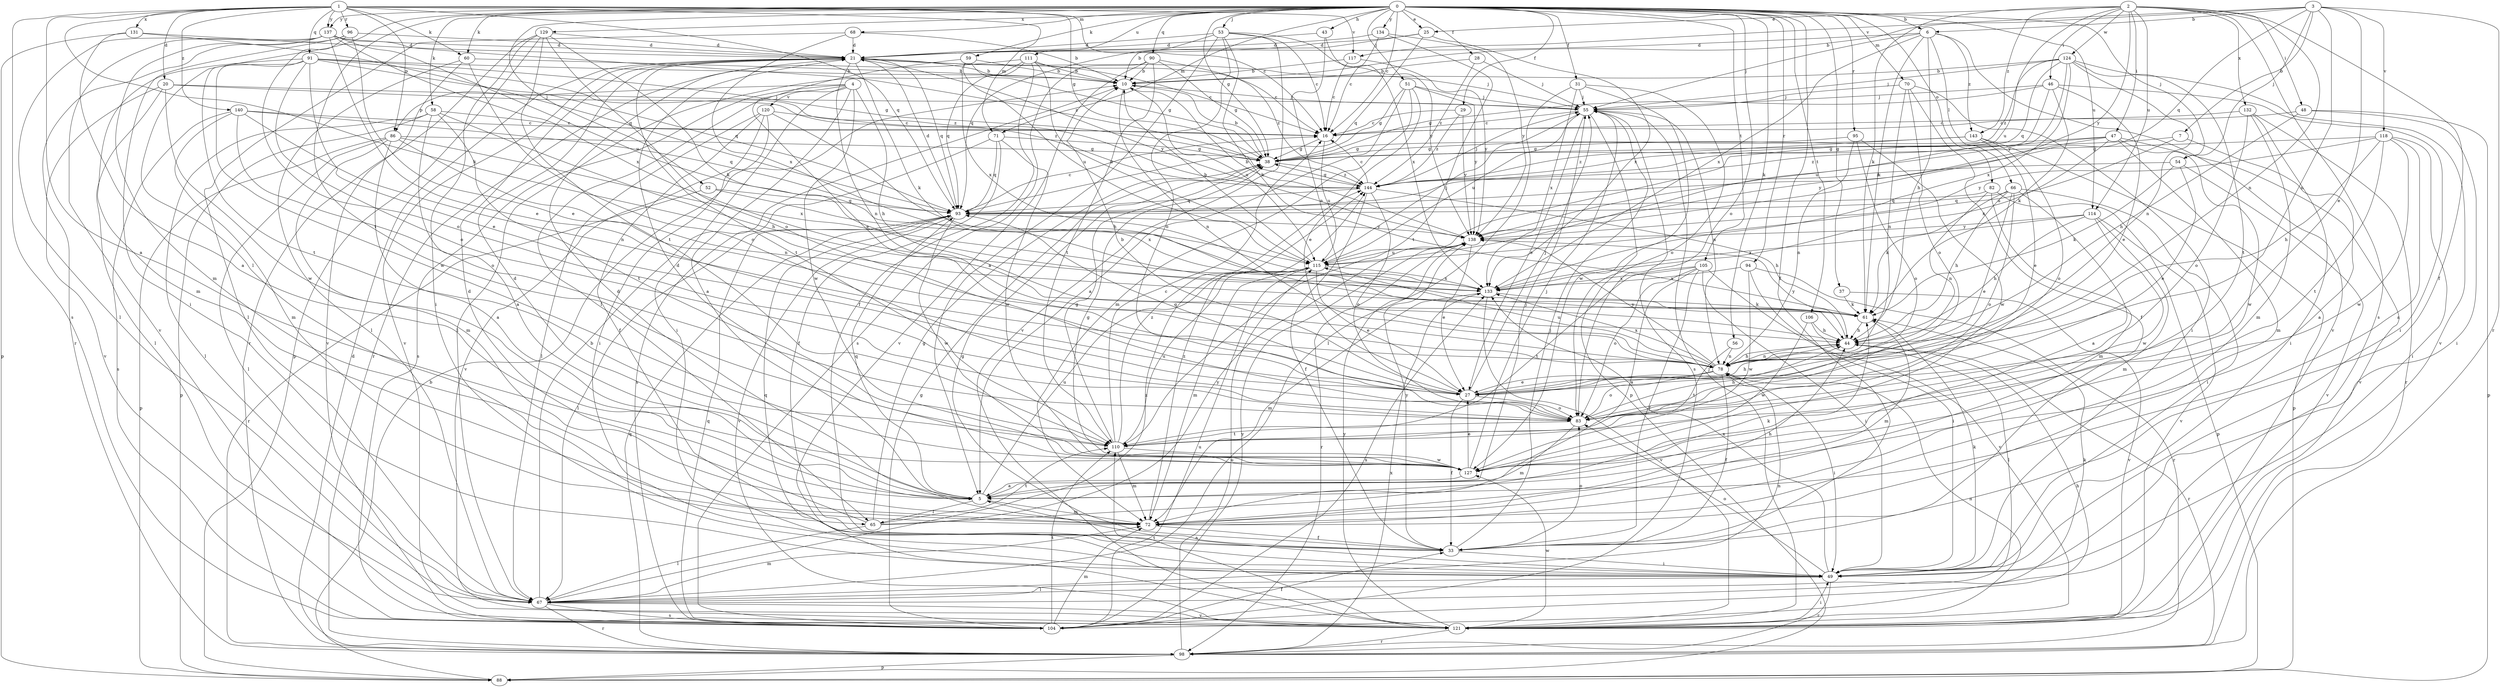 strict digraph  {
0;
1;
2;
3;
4;
5;
6;
7;
10;
16;
20;
21;
25;
27;
28;
29;
31;
33;
37;
38;
43;
44;
46;
47;
48;
49;
51;
52;
53;
54;
55;
56;
58;
59;
60;
61;
65;
66;
67;
68;
70;
71;
72;
78;
82;
83;
86;
88;
90;
91;
93;
94;
95;
96;
98;
104;
105;
106;
110;
111;
114;
115;
117;
118;
120;
121;
124;
127;
129;
131;
132;
133;
134;
137;
138;
140;
143;
144;
0 -> 6  [label=b];
0 -> 16  [label=c];
0 -> 25  [label=e];
0 -> 28  [label=f];
0 -> 29  [label=f];
0 -> 31  [label=f];
0 -> 33  [label=f];
0 -> 37  [label=g];
0 -> 38  [label=g];
0 -> 43  [label=h];
0 -> 51  [label=j];
0 -> 52  [label=j];
0 -> 53  [label=j];
0 -> 54  [label=j];
0 -> 56  [label=k];
0 -> 58  [label=k];
0 -> 59  [label=k];
0 -> 60  [label=k];
0 -> 65  [label=l];
0 -> 68  [label=m];
0 -> 70  [label=m];
0 -> 71  [label=m];
0 -> 82  [label=o];
0 -> 83  [label=o];
0 -> 90  [label=q];
0 -> 94  [label=r];
0 -> 95  [label=r];
0 -> 105  [label=t];
0 -> 106  [label=t];
0 -> 110  [label=t];
0 -> 111  [label=u];
0 -> 114  [label=u];
0 -> 129  [label=x];
0 -> 134  [label=y];
0 -> 137  [label=y];
1 -> 5  [label=a];
1 -> 16  [label=c];
1 -> 20  [label=d];
1 -> 38  [label=g];
1 -> 60  [label=k];
1 -> 61  [label=k];
1 -> 71  [label=m];
1 -> 86  [label=p];
1 -> 91  [label=q];
1 -> 93  [label=q];
1 -> 96  [label=r];
1 -> 104  [label=s];
1 -> 117  [label=v];
1 -> 131  [label=x];
1 -> 137  [label=y];
1 -> 140  [label=z];
2 -> 25  [label=e];
2 -> 33  [label=f];
2 -> 46  [label=i];
2 -> 47  [label=i];
2 -> 48  [label=i];
2 -> 61  [label=k];
2 -> 78  [label=n];
2 -> 104  [label=s];
2 -> 114  [label=u];
2 -> 115  [label=u];
2 -> 124  [label=w];
2 -> 132  [label=x];
2 -> 138  [label=y];
2 -> 143  [label=z];
3 -> 6  [label=b];
3 -> 7  [label=b];
3 -> 10  [label=b];
3 -> 27  [label=e];
3 -> 54  [label=j];
3 -> 78  [label=n];
3 -> 93  [label=q];
3 -> 98  [label=r];
3 -> 117  [label=v];
3 -> 118  [label=v];
4 -> 5  [label=a];
4 -> 44  [label=h];
4 -> 49  [label=i];
4 -> 65  [label=l];
4 -> 86  [label=p];
4 -> 104  [label=s];
4 -> 120  [label=v];
4 -> 127  [label=w];
5 -> 21  [label=d];
5 -> 55  [label=j];
5 -> 65  [label=l];
5 -> 72  [label=m];
5 -> 93  [label=q];
5 -> 115  [label=u];
6 -> 21  [label=d];
6 -> 44  [label=h];
6 -> 55  [label=j];
6 -> 61  [label=k];
6 -> 66  [label=l];
6 -> 121  [label=v];
6 -> 133  [label=x];
6 -> 143  [label=z];
7 -> 5  [label=a];
7 -> 38  [label=g];
7 -> 115  [label=u];
10 -> 55  [label=j];
10 -> 78  [label=n];
10 -> 115  [label=u];
16 -> 38  [label=g];
16 -> 115  [label=u];
20 -> 55  [label=j];
20 -> 67  [label=l];
20 -> 121  [label=v];
20 -> 127  [label=w];
20 -> 144  [label=z];
21 -> 10  [label=b];
21 -> 16  [label=c];
21 -> 55  [label=j];
21 -> 61  [label=k];
21 -> 78  [label=n];
21 -> 93  [label=q];
21 -> 110  [label=t];
21 -> 121  [label=v];
21 -> 138  [label=y];
25 -> 10  [label=b];
25 -> 21  [label=d];
25 -> 93  [label=q];
25 -> 133  [label=x];
27 -> 10  [label=b];
27 -> 33  [label=f];
27 -> 44  [label=h];
27 -> 55  [label=j];
27 -> 83  [label=o];
27 -> 93  [label=q];
28 -> 10  [label=b];
28 -> 55  [label=j];
28 -> 144  [label=z];
29 -> 16  [label=c];
29 -> 138  [label=y];
29 -> 144  [label=z];
31 -> 55  [label=j];
31 -> 67  [label=l];
31 -> 83  [label=o];
31 -> 127  [label=w];
31 -> 133  [label=x];
33 -> 38  [label=g];
33 -> 49  [label=i];
33 -> 55  [label=j];
33 -> 83  [label=o];
33 -> 138  [label=y];
37 -> 61  [label=k];
37 -> 121  [label=v];
38 -> 10  [label=b];
38 -> 144  [label=z];
43 -> 21  [label=d];
43 -> 78  [label=n];
43 -> 133  [label=x];
44 -> 78  [label=n];
44 -> 98  [label=r];
44 -> 138  [label=y];
46 -> 27  [label=e];
46 -> 38  [label=g];
46 -> 49  [label=i];
46 -> 55  [label=j];
46 -> 61  [label=k];
46 -> 115  [label=u];
47 -> 38  [label=g];
47 -> 72  [label=m];
47 -> 121  [label=v];
47 -> 127  [label=w];
47 -> 133  [label=x];
47 -> 138  [label=y];
47 -> 144  [label=z];
48 -> 16  [label=c];
48 -> 44  [label=h];
48 -> 49  [label=i];
48 -> 88  [label=p];
49 -> 5  [label=a];
49 -> 61  [label=k];
49 -> 67  [label=l];
49 -> 83  [label=o];
49 -> 93  [label=q];
49 -> 98  [label=r];
49 -> 133  [label=x];
51 -> 5  [label=a];
51 -> 27  [label=e];
51 -> 38  [label=g];
51 -> 55  [label=j];
51 -> 72  [label=m];
51 -> 138  [label=y];
52 -> 93  [label=q];
52 -> 98  [label=r];
52 -> 133  [label=x];
53 -> 5  [label=a];
53 -> 16  [label=c];
53 -> 21  [label=d];
53 -> 61  [label=k];
53 -> 83  [label=o];
53 -> 93  [label=q];
53 -> 121  [label=v];
53 -> 138  [label=y];
54 -> 27  [label=e];
54 -> 61  [label=k];
54 -> 121  [label=v];
54 -> 144  [label=z];
55 -> 16  [label=c];
55 -> 27  [label=e];
55 -> 78  [label=n];
55 -> 88  [label=p];
55 -> 104  [label=s];
55 -> 115  [label=u];
56 -> 78  [label=n];
56 -> 110  [label=t];
58 -> 5  [label=a];
58 -> 16  [label=c];
58 -> 44  [label=h];
58 -> 67  [label=l];
58 -> 88  [label=p];
58 -> 110  [label=t];
59 -> 10  [label=b];
59 -> 27  [label=e];
59 -> 38  [label=g];
59 -> 115  [label=u];
59 -> 133  [label=x];
60 -> 10  [label=b];
60 -> 67  [label=l];
60 -> 83  [label=o];
60 -> 121  [label=v];
61 -> 44  [label=h];
61 -> 72  [label=m];
65 -> 21  [label=d];
65 -> 38  [label=g];
65 -> 61  [label=k];
65 -> 67  [label=l];
65 -> 110  [label=t];
65 -> 138  [label=y];
66 -> 5  [label=a];
66 -> 27  [label=e];
66 -> 44  [label=h];
66 -> 49  [label=i];
66 -> 61  [label=k];
66 -> 83  [label=o];
66 -> 93  [label=q];
67 -> 10  [label=b];
67 -> 61  [label=k];
67 -> 72  [label=m];
67 -> 78  [label=n];
67 -> 98  [label=r];
67 -> 104  [label=s];
67 -> 121  [label=v];
67 -> 144  [label=z];
68 -> 10  [label=b];
68 -> 21  [label=d];
68 -> 67  [label=l];
68 -> 133  [label=x];
70 -> 33  [label=f];
70 -> 49  [label=i];
70 -> 55  [label=j];
70 -> 78  [label=n];
70 -> 83  [label=o];
71 -> 33  [label=f];
71 -> 38  [label=g];
71 -> 93  [label=q];
71 -> 104  [label=s];
71 -> 127  [label=w];
72 -> 21  [label=d];
72 -> 33  [label=f];
72 -> 44  [label=h];
72 -> 144  [label=z];
78 -> 27  [label=e];
78 -> 33  [label=f];
78 -> 44  [label=h];
78 -> 49  [label=i];
78 -> 83  [label=o];
78 -> 115  [label=u];
78 -> 133  [label=x];
78 -> 138  [label=y];
82 -> 72  [label=m];
82 -> 78  [label=n];
82 -> 88  [label=p];
82 -> 93  [label=q];
83 -> 44  [label=h];
83 -> 72  [label=m];
83 -> 110  [label=t];
86 -> 5  [label=a];
86 -> 38  [label=g];
86 -> 67  [label=l];
86 -> 72  [label=m];
86 -> 78  [label=n];
86 -> 88  [label=p];
86 -> 133  [label=x];
88 -> 10  [label=b];
90 -> 10  [label=b];
90 -> 38  [label=g];
90 -> 104  [label=s];
90 -> 110  [label=t];
90 -> 121  [label=v];
90 -> 144  [label=z];
91 -> 10  [label=b];
91 -> 27  [label=e];
91 -> 38  [label=g];
91 -> 72  [label=m];
91 -> 83  [label=o];
91 -> 93  [label=q];
91 -> 110  [label=t];
91 -> 127  [label=w];
91 -> 144  [label=z];
93 -> 16  [label=c];
93 -> 21  [label=d];
93 -> 67  [label=l];
93 -> 121  [label=v];
93 -> 127  [label=w];
93 -> 138  [label=y];
94 -> 49  [label=i];
94 -> 98  [label=r];
94 -> 127  [label=w];
94 -> 133  [label=x];
95 -> 38  [label=g];
95 -> 78  [label=n];
95 -> 83  [label=o];
95 -> 127  [label=w];
96 -> 21  [label=d];
96 -> 27  [label=e];
96 -> 49  [label=i];
96 -> 83  [label=o];
96 -> 98  [label=r];
98 -> 21  [label=d];
98 -> 88  [label=p];
98 -> 93  [label=q];
98 -> 115  [label=u];
98 -> 133  [label=x];
104 -> 33  [label=f];
104 -> 38  [label=g];
104 -> 44  [label=h];
104 -> 72  [label=m];
104 -> 93  [label=q];
104 -> 110  [label=t];
104 -> 115  [label=u];
104 -> 133  [label=x];
104 -> 138  [label=y];
105 -> 5  [label=a];
105 -> 33  [label=f];
105 -> 49  [label=i];
105 -> 83  [label=o];
105 -> 110  [label=t];
105 -> 121  [label=v];
105 -> 133  [label=x];
106 -> 44  [label=h];
106 -> 67  [label=l];
106 -> 127  [label=w];
110 -> 16  [label=c];
110 -> 38  [label=g];
110 -> 72  [label=m];
110 -> 115  [label=u];
110 -> 127  [label=w];
110 -> 144  [label=z];
111 -> 10  [label=b];
111 -> 16  [label=c];
111 -> 33  [label=f];
111 -> 67  [label=l];
111 -> 93  [label=q];
111 -> 98  [label=r];
111 -> 115  [label=u];
114 -> 44  [label=h];
114 -> 72  [label=m];
114 -> 121  [label=v];
114 -> 127  [label=w];
114 -> 133  [label=x];
114 -> 138  [label=y];
115 -> 10  [label=b];
115 -> 27  [label=e];
115 -> 55  [label=j];
115 -> 72  [label=m];
115 -> 133  [label=x];
117 -> 10  [label=b];
117 -> 16  [label=c];
117 -> 138  [label=y];
118 -> 5  [label=a];
118 -> 38  [label=g];
118 -> 44  [label=h];
118 -> 49  [label=i];
118 -> 110  [label=t];
118 -> 127  [label=w];
118 -> 138  [label=y];
120 -> 16  [label=c];
120 -> 33  [label=f];
120 -> 44  [label=h];
120 -> 49  [label=i];
120 -> 67  [label=l];
120 -> 121  [label=v];
121 -> 49  [label=i];
121 -> 55  [label=j];
121 -> 78  [label=n];
121 -> 98  [label=r];
121 -> 110  [label=t];
121 -> 127  [label=w];
121 -> 138  [label=y];
124 -> 10  [label=b];
124 -> 55  [label=j];
124 -> 78  [label=n];
124 -> 93  [label=q];
124 -> 110  [label=t];
124 -> 121  [label=v];
124 -> 133  [label=x];
124 -> 138  [label=y];
124 -> 144  [label=z];
127 -> 5  [label=a];
127 -> 21  [label=d];
127 -> 27  [label=e];
127 -> 38  [label=g];
127 -> 55  [label=j];
129 -> 21  [label=d];
129 -> 49  [label=i];
129 -> 61  [label=k];
129 -> 83  [label=o];
129 -> 88  [label=p];
129 -> 98  [label=r];
129 -> 110  [label=t];
131 -> 5  [label=a];
131 -> 21  [label=d];
131 -> 88  [label=p];
131 -> 93  [label=q];
132 -> 16  [label=c];
132 -> 49  [label=i];
132 -> 72  [label=m];
132 -> 83  [label=o];
132 -> 98  [label=r];
133 -> 61  [label=k];
133 -> 72  [label=m];
133 -> 121  [label=v];
134 -> 16  [label=c];
134 -> 21  [label=d];
134 -> 110  [label=t];
134 -> 138  [label=y];
137 -> 21  [label=d];
137 -> 27  [label=e];
137 -> 67  [label=l];
137 -> 72  [label=m];
137 -> 115  [label=u];
137 -> 121  [label=v];
137 -> 133  [label=x];
137 -> 144  [label=z];
138 -> 10  [label=b];
138 -> 27  [label=e];
138 -> 98  [label=r];
138 -> 115  [label=u];
140 -> 16  [label=c];
140 -> 72  [label=m];
140 -> 78  [label=n];
140 -> 83  [label=o];
140 -> 93  [label=q];
140 -> 104  [label=s];
143 -> 27  [label=e];
143 -> 38  [label=g];
143 -> 83  [label=o];
143 -> 88  [label=p];
143 -> 144  [label=z];
144 -> 16  [label=c];
144 -> 33  [label=f];
144 -> 38  [label=g];
144 -> 44  [label=h];
144 -> 55  [label=j];
144 -> 83  [label=o];
144 -> 93  [label=q];
}
